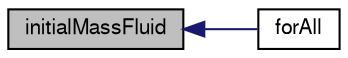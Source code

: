 digraph "initialMassFluid"
{
  bgcolor="transparent";
  edge [fontname="FreeSans",fontsize="10",labelfontname="FreeSans",labelfontsize="10"];
  node [fontname="FreeSans",fontsize="10",shape=record];
  rankdir="LR";
  Node31 [label="initialMassFluid",height=0.2,width=0.4,color="black", fillcolor="grey75", style="filled", fontcolor="black"];
  Node31 -> Node32 [dir="back",color="midnightblue",fontsize="10",style="solid",fontname="FreeSans"];
  Node32 [label="forAll",height=0.2,width=0.4,color="black",URL="$a38498.html#a9355a38e2751fb0aed092ab612f7a29f"];
}
